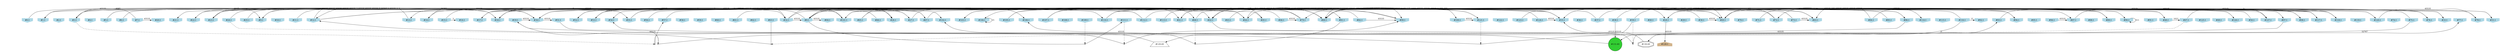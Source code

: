 digraph G {
node[shape = circle]
rankInputs [style = invisible]
rankOutputs [style = invisible]
rankInputs -> rankOutputs [color=invis]
0 [label="#0:1", style = filled, shape = invhouse, color=lightblue]
1 [label="#1:1", style = filled, shape = invhouse, color=lightblue]
2 [label="#2:1", style = filled, shape = invhouse, color=lightblue]
3 [label="#3:1", style = filled, shape = invhouse, color=lightblue]
4 [label="#4:1", style = filled, shape = invhouse, color=lightblue]
5 [label="#5:1", style = filled, shape = invhouse, color=lightblue]
6 [label="#6:1", style = filled, shape = invhouse, color=lightblue]
7 [label="#7:1", style = filled, shape = invhouse, color=lightblue]
8 [label="#8:1", style = filled, shape = invhouse, color=lightblue]
9 [label="#9:1", style = filled, shape = invhouse, color=lightblue]
10 [label="#10:1", style = filled, shape = invhouse, color=lightblue]
11 [label="#11:1", style = filled, shape = invhouse, color=lightblue]
12 [label="#12:1", style = filled, shape = invhouse, color=lightblue]
13 [label="#13:1", style = filled, shape = invhouse, color=lightblue]
14 [label="#14:1", style = filled, shape = invhouse, color=lightblue]
15 [label="#15:1", style = filled, shape = invhouse, color=lightblue]
16 [label="#16:1", style = filled, shape = invhouse, color=lightblue]
17 [label="#17:1", style = filled, shape = invhouse, color=lightblue]
18 [label="#18:1", style = filled, shape = invhouse, color=lightblue]
19 [label="#19:1", style = filled, shape = invhouse, color=lightblue]
20 [label="#20:1", style = filled, shape = invhouse, color=lightblue]
21 [label="#21:1", style = filled, shape = invhouse, color=lightblue]
22 [label="#22:1", style = filled, shape = invhouse, color=lightblue]
23 [label="#23:1", style = filled, shape = invhouse, color=lightblue]
24 [label="#24:1", style = filled, shape = invhouse, color=lightblue]
25 [label="#25:1", style = filled, shape = invhouse, color=lightblue]
26 [label="#26:1", style = filled, shape = invhouse, color=lightblue]
27 [label="#27:1", style = filled, shape = invhouse, color=lightblue]
28 [label="#28:1", style = filled, shape = invhouse, color=lightblue]
29 [label="#29:1", style = filled, shape = invhouse, color=lightblue]
30 [label="#30:1", style = filled, shape = invhouse, color=lightblue]
31 [label="#31:1", style = filled, shape = invhouse, color=lightblue]
32 [label="#32:1", style = filled, shape = invhouse, color=lightblue]
33 [label="#33:1", style = filled, shape = invhouse, color=lightblue]
34 [label="#34:1", style = filled, shape = invhouse, color=lightblue]
35 [label="#35:1", style = filled, shape = invhouse, color=lightblue]
36 [label="#36:1", style = filled, shape = invhouse, color=lightblue]
37 [label="#37:1", style = filled, shape = invhouse, color=lightblue]
38 [label="#38:1", style = filled, shape = invhouse, color=lightblue]
39 [label="#39:1", style = filled, shape = invhouse, color=lightblue]
40 [label="#40:1", style = filled, shape = invhouse, color=lightblue]
41 [label="#41:1", style = filled, shape = invhouse, color=lightblue]
42 [label="#42:1", style = filled, shape = invhouse, color=lightblue]
43 [label="#43:1", style = filled, shape = invhouse, color=lightblue]
44 [label="#44:1", style = filled, shape = invhouse, color=lightblue]
45 [label="#45:1", style = filled, shape = invhouse, color=lightblue]
46 [label="#46:1", style = filled, shape = invhouse, color=lightblue]
47 [label="#47:1", style = filled, shape = invhouse, color=lightblue]
48 [label="#48:1", style = filled, shape = invhouse, color=lightblue]
49 [label="#49:1", style = filled, shape = invhouse, color=lightblue]
50 [label="#50:1", style = filled, shape = invhouse, color=lightblue]
51 [label="#51:1", style = filled, shape = invhouse, color=lightblue]
52 [label="#52:1", style = filled, shape = invhouse, color=lightblue]
53 [label="#53:1", style = filled, shape = invhouse, color=lightblue]
54 [label="#54:1", style = filled, shape = invhouse, color=lightblue]
55 [label="#55:1", style = filled, shape = invhouse, color=lightblue]
56 [label="#56:1", style = filled, shape = invhouse, color=lightblue]
57 [label="#57:1", style = filled, shape = invhouse, color=lightblue]
58 [label="#58:1", style = filled, shape = invhouse, color=lightblue]
59 [label="#59:1", style = filled, shape = invhouse, color=lightblue]
60 [label="#60:1", style = filled, shape = invhouse, color=lightblue]
61 [label="#61:1", style = filled, shape = invhouse, color=lightblue]
62 [label="#62:1", style = filled, shape = invhouse, color=lightblue]
63 [label="#63:1", style = filled, shape = invhouse, color=lightblue]
64 [label="#64:1", style = filled, shape = invhouse, color=lightblue]
65 [label="#65:1", style = filled, shape = invhouse, color=lightblue]
66 [label="#66:1", style = filled, shape = invhouse, color=lightblue]
67 [label="#67:1", style = filled, shape = invhouse, color=lightblue]
68 [label="#68:1", style = filled, shape = invhouse, color=lightblue]
69 [label="#69:1", style = filled, shape = invhouse, color=lightblue]
70 [label="#70:1", style = filled, shape = invhouse, color=lightblue]
71 [label="#71:1", style = filled, shape = invhouse, color=lightblue]
72 [label="#72:1", style = filled, shape = invhouse, color=lightblue]
73 [label="#73:1", style = filled, shape = invhouse, color=lightblue]
74 [label="#74:1", style = filled, shape = invhouse, color=lightblue]
75 [label="#75:1", style = filled, shape = invhouse, color=lightblue]
76 [label="#76:1", style = filled, shape = invhouse, color=lightblue]
77 [label="#77:1", style = filled, shape = invhouse, color=lightblue]
78 [label="#78:1", style = filled, shape = invhouse, color=lightblue]
79 [label="#79:1", style = filled, shape = invhouse, color=lightblue]
80 [label="#80:1", style = filled, shape = invhouse, color=lightblue]
81 [label="#81:1", style = filled, shape = invhouse, color=lightblue]
82 [label="#82:1", style = filled, shape = invhouse, color=lightblue]
83 [label="#83:1", style = filled, shape = invhouse, color=lightblue]
84 [label="#84:1", style = filled, shape = invhouse, color=lightblue]
85 [label="#85:1", style = filled, shape = invhouse, color=lightblue]
86 [label="#86:1", style = filled, shape = invhouse, color=lightblue]
87 [label="#87:1", style = filled, shape = invhouse, color=lightblue]
88 [label="#88:1", style = filled, shape = invhouse, color=lightblue]
89 [label="#89:1", style = filled, shape = invhouse, color=lightblue]
90 [label="#90:1", style = filled, shape = invhouse, color=lightblue]
91 [label="#91:1", style = filled, shape = invhouse, color=lightblue]
92 [label="#92:1", style = filled, shape = invhouse, color=lightblue]
93 [label="#93:1", style = filled, shape = invhouse, color=lightblue]
94 [label="#94:1", style = filled, shape = invhouse, color=lightblue]
95 [label="#95:1", style = filled, shape = invhouse, color=lightblue]
96 [label="#96:1", style = filled, shape = invhouse, color=lightblue]
97 [label="#97:1", style = filled, shape = invhouse, color=lightblue]
98 [label="#98:1", style = filled, shape = invhouse, color=lightblue]
99 [label="#99:1", style = filled, shape = invhouse, color=lightblue]
100 [label="#100:1", style = filled, shape = invhouse, color=lightblue]
101 [label="#101:1", style = filled, shape = invhouse, color=lightblue]
102 [label="#102:1", style = filled, shape = invhouse, color=lightblue]
103 [label="#103:1", style = filled, shape = invhouse, color=lightblue]
104 [label="#104:1", style = filled, shape = invhouse, color=lightblue]
105 [label="#105:1", style = filled, shape = invhouse, color=lightblue]
106 [label="#106:1", style = filled, shape = invhouse, color=lightblue]
107 [label="#107:1", style = filled, shape = invhouse, color=lightblue]
108 [label="#108:1", style = filled, shape = invhouse, color=lightblue]
109 [label="#109:1", style = filled, shape = invhouse, color=lightblue]
110 [label="#110:1", style = filled, shape = invhouse, color=lightblue]
111 [label="#111:1", style = filled, shape = invhouse, color=lightblue]
112 [label="#112:1", style = filled, shape = invhouse, color=lightblue]
113 [label="#113:1", style = filled, shape = invhouse, color=lightblue]
114 [label="#114:1", style = filled, shape = invhouse, color=lightblue]
115 [label="#115:1", style = filled, shape = invhouse, color=lightblue]
116 [label="#116:1", style = filled, shape = invhouse, color=lightblue]
117 [label="#117:1", style = filled, shape = invhouse, color=lightblue]
118 [label="#118:1", style = filled, shape = invhouse, color=lightblue]
119 [label="#119:1", style = filled, shape = invhouse, color=lightblue]
120 [label="#120:1", style = filled, shape = invhouse, color=lightblue]
121 [label="#121:1", style = filled, shape = invhouse, color=lightblue]
122 [label="#122:1", style = filled, shape = invhouse, color=lightblue]
123 [label="#123:1", style = filled, shape = invhouse, color=lightblue]
124 [label="#124:1", style = filled, shape = invhouse, color=lightblue]
125 [label="#125:1", style = filled, shape = invhouse, color=lightblue]
126 [label="#126:1", style = filled, shape = invhouse, color=lightblue]
127 [label="#127:1", style = filled, shape = invhouse, color=lightblue]
128 [label="#128:1", style = filled, shape = house, color=tan]
129 [label="#129:49", shape = trapezium]
130 [label="#130:49", shape = doubleoctagon]
131 [label="#131:49", style = filled, fillcolor=limegreen]
28 -> 128 [label = "65535"]
84 -> 28 [label = "65535"]
53 -> 83 [label = "65535"]
9 -> 18 [label = "65535"]
86 -> 129 [label = "65535"]
89 -> 83 [label = "65535"]
66 -> 23 [label = "65535"]
30 -> 69 [label = "65535"]
130 -> 35 [label = "65535"]
17 -> 83 [label = "65535"]
80 -> 120 [label = "65535"]
5 -> 94 [label = "65535"]
12 -> 55 [label = "65535"]
37 -> 80 [label = "65535"]
27 -> 106 [label = "65535"]
38 -> 28 [label = "65535"]
133 [shape = point]
39 -> 133 [style = dashed]
42 -> 133 [dir = none]
133 -> 77
69 -> 98 [label = "65535"]
73 -> 104 [label = "65535"]
99 -> 80 [label = "65535"]
120 -> 18 [label = "65535"]
34 -> 51 [label = "65535"]
123 -> 48 [label = "65535"]
12 -> 86 [label = "16383"]
73 -> 83 [label = "65535"]
107 -> 68 [label = "65535"]
85 -> 35 [label = "65535"]
101 -> 12 [label = "65535"]
124 -> 21 [label = "65535"]
73 -> 103 [label = "65535"]
113 -> 80 [label = "65535"]
68 -> 99 [label = "65535"]
53 -> 67 [label = "65535"]
48 -> 23 [label = "65535"]
19 -> 34 [label = "65535"]
134 [shape = point]
3 -> 134 [style = dashed]
39 -> 134 [dir = none]
134 -> 57
32 -> 69 [label = "65535"]
56 -> 90 [label = "65535"]
37 -> 126 [label = "2047"]
124 -> 35 [label = "65535"]
82 -> 99 [label = "65535"]
41 -> 33 [label = "127"]
93 -> 98 [label = "65535"]
67 -> 89 [label = "65535"]
83 -> 80 [label = "65535"]
90 -> 90 [label = "511"]
72 -> 1 [label = "65535"]
112 -> 53 [label = "65535"]
18 -> 3 [label = "65535"]
107 -> 80 [label = "16383"]
120 -> 78 [label = "65535"]
24 -> 44 [label = "32767"]
116 -> 54 [label = "65535"]
135 [shape = point]
24 -> 135 [style = dashed]
51 -> 135 [dir = none]
135 -> 93
82 -> 14 [label = "65535"]
44 -> 13 [label = "65535"]
100 -> 121 [label = "65535"]
65 -> 69 [label = "65535"]
84 -> 114 [label = "65535"]
136 [shape = point]
68 -> 136 [style = dashed]
81 -> 136 [dir = none]
136 -> 102
118 -> 103 [label = "16383"]
46 -> 34 [label = "65535"]
45 -> 41 [label = "127"]
34 -> 14 [label = "16383"]
65 -> 26 [label = "255"]
75 -> 131 [label = "32767"]
7 -> 3 [label = "4095"]
8 -> 99 [label = "4095"]
110 -> 121 [label = "511"]
55 -> 86 [label = "4095"]
3 -> 117 [label = "31"]
79 -> 42 [label = "65535"]
112 -> 118 [label = "1023"]
87 -> 76 [label = "65535"]
110 -> 100 [label = "255"]
15 -> 32 [label = "65535"]
116 -> 92 [label = "15"]
96 -> 87 [label = "65535"]
117 -> 44 [label = "65535"]
48 -> 47 [label = "1023"]
44 -> 35 [label = "511"]
8 -> 101 [label = "31"]
32 -> 42 [label = "127"]
39 -> 117 [label = "127"]
75 -> 34 [label = "65535"]
89 -> 72 [label = "255"]
23 -> 9 [label = "2047"]
32 -> 8 [label = "65535"]
43 -> 127 [label = "255"]
1 -> 45 [label = "3"]
137 [shape = point]
47 -> 137 [style = dashed]
63 -> 137 [dir = none]
137 -> 12
8 -> 18 [label = "31"]
126 -> 8 [label = "65535"]
55 -> 32 [label = "127"]
72 -> 69 [label = "63"]
35 -> 101 [label = "63"]
104 -> 104 [label = "15"]
105 -> 41 [label = "65535"]
17 -> 31 [label = "127"]
7 -> 20 [label = "65535"]
50 -> 1 [label = "15"]
138 [shape = point]
109 -> 138 [style = dashed]
8 -> 138 [dir = none]
138 -> 111
101 -> 94 [label = "65535"]
116 -> 130 [label = "31"]
5 -> 69 [label = "3"]
139 [shape = point]
121 -> 139 [style = dashed]
97 -> 139 [dir = none]
139 -> 54
112 -> 9 [label = "65535"]
0 -> 27 [label = "1"]
131 -> 106 [label = "65535"]
38 -> 131 [label = "65535"]
6 -> 34 [label = "7"]
46 -> 79 [label = "65535"]
105 -> 78 [label = "1"]
89 -> 52 [label = "3"]
27 -> 52 [label = "1"]
13 -> 22 [label = "3"]
47 -> 118 [label = "65535"]
129 -> 19 [label = "65535"]
11 -> 102 [label = "65535"]
12 -> 81 [label = "65535"]
61 -> 110 [label = "1"]
44 -> 18 [label = "7"]
121 -> 42 [label = "3"]
57 -> 31 [label = "65535"]
80 -> 33 [label = "3"]
8 -> 64 [label = "65535"]
69 -> 97 [label = "65535"]
35 -> 17 [label = "65535"]
28 -> 127 [label = "3"]
140 [shape = point]
111 -> 140 [style = dashed]
19 -> 140 [dir = none]
140 -> 99
22 -> 26 [label = "7"]
15 -> 16 [label = "3"]
23 -> 87 [label = "65535"]
71 -> 76 [label = "65535"]
79 -> 8 [label = "1"]
25 -> 67 [label = "1"]
30 -> 79 [label = "3"]
{
	rank = same
	rankdir = TB
	rankInputs -> 0 -> 1 -> 2 -> 3 -> 4 -> 5 -> 6 -> 7 -> 8 -> 9 -> 10 -> 11 -> 12 -> 13 -> 14 -> 15 -> 16 -> 17 -> 18 -> 19 -> 20 -> 21 -> 22 -> 23 -> 24 -> 25 -> 26 -> 27 -> 28 -> 29 -> 30 -> 31 -> 32 -> 33 -> 34 -> 35 -> 36 -> 37 -> 38 -> 39 -> 40 -> 41 -> 42 -> 43 -> 44 -> 45 -> 46 -> 47 -> 48 -> 49 -> 50 -> 51 -> 52 -> 53 -> 54 -> 55 -> 56 -> 57 -> 58 -> 59 -> 60 -> 61 -> 62 -> 63 -> 64 -> 65 -> 66 -> 67 -> 68 -> 69 -> 70 -> 71 -> 72 -> 73 -> 74 -> 75 -> 76 -> 77 -> 78 -> 79 -> 80 -> 81 -> 82 -> 83 -> 84 -> 85 -> 86 -> 87 -> 88 -> 89 -> 90 -> 91 -> 92 -> 93 -> 94 -> 95 -> 96 -> 97 -> 98 -> 99 -> 100 -> 101 -> 102 -> 103 -> 104 -> 105 -> 106 -> 107 -> 108 -> 109 -> 110 -> 111 -> 112 -> 113 -> 114 -> 115 -> 116 -> 117 -> 118 -> 119 -> 120 -> 121 -> 122 -> 123 -> 124 -> 125 -> 126 -> 127 [style = invis]
}
{
	rank = same
	rankdir = TB
	rankOutputs -> 128 [style = invis]
}
}
